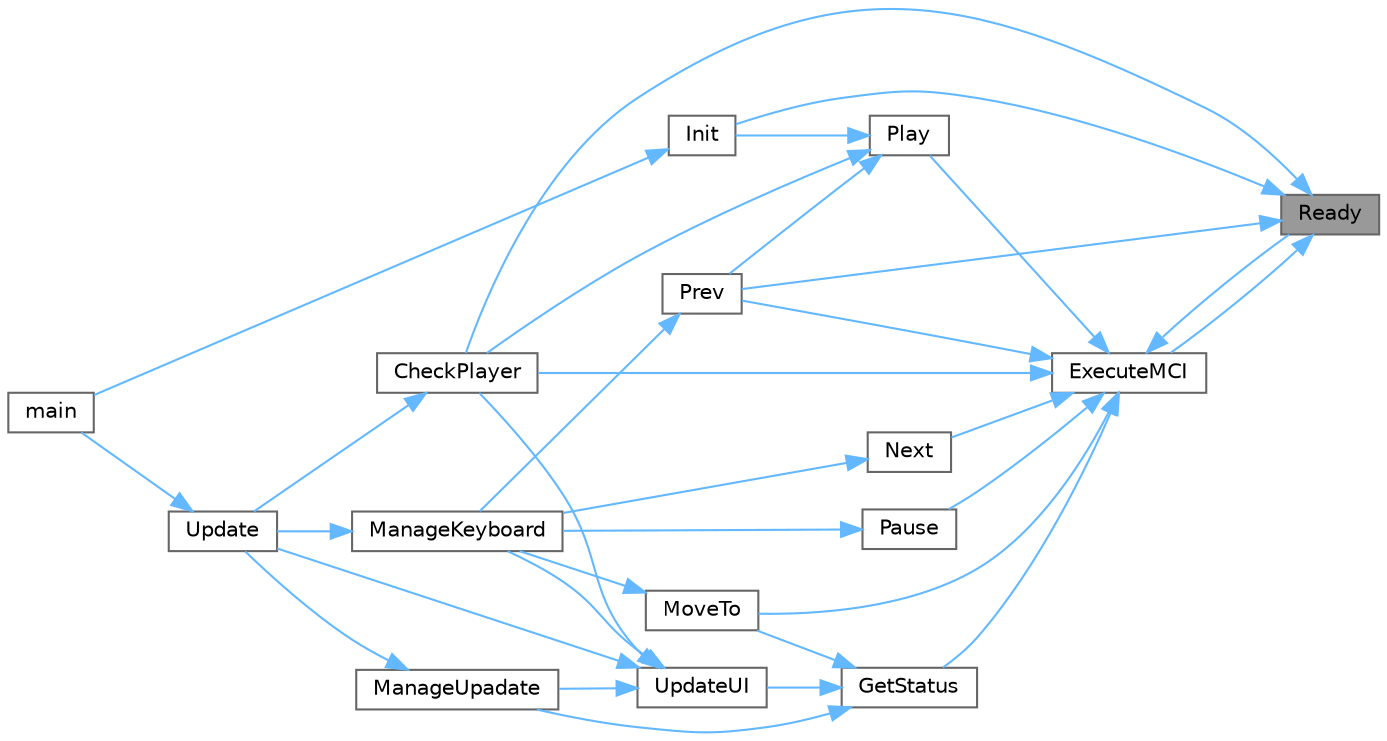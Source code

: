 digraph "Ready"
{
 // LATEX_PDF_SIZE
  bgcolor="transparent";
  edge [fontname=Helvetica,fontsize=10,labelfontname=Helvetica,labelfontsize=10];
  node [fontname=Helvetica,fontsize=10,shape=box,height=0.2,width=0.4];
  rankdir="RL";
  Node1 [id="Node000001",label="Ready",height=0.2,width=0.4,color="gray40", fillcolor="grey60", style="filled", fontcolor="black",tooltip=" "];
  Node1 -> Node2 [id="edge1_Node000001_Node000002",dir="back",color="steelblue1",style="solid",tooltip=" "];
  Node2 [id="Node000002",label="CheckPlayer",height=0.2,width=0.4,color="grey40", fillcolor="white", style="filled",URL="$music_player_8cpp.html#aa657919bde438eaf13d0e8add07f737f",tooltip=" "];
  Node2 -> Node3 [id="edge2_Node000002_Node000003",dir="back",color="steelblue1",style="solid",tooltip=" "];
  Node3 [id="Node000003",label="Update",height=0.2,width=0.4,color="grey40", fillcolor="white", style="filled",URL="$main_8cpp.html#aec0783b5a136e042adcc47bae4fe5291",tooltip=" "];
  Node3 -> Node4 [id="edge3_Node000003_Node000004",dir="back",color="steelblue1",style="solid",tooltip=" "];
  Node4 [id="Node000004",label="main",height=0.2,width=0.4,color="grey40", fillcolor="white", style="filled",URL="$main_8cpp.html#ae66f6b31b5ad750f1fe042a706a4e3d4",tooltip=" "];
  Node1 -> Node5 [id="edge4_Node000001_Node000005",dir="back",color="steelblue1",style="solid",tooltip=" "];
  Node5 [id="Node000005",label="ExecuteMCI",height=0.2,width=0.4,color="grey40", fillcolor="white", style="filled",URL="$music_player_8cpp.html#a845a2209b10e92fb6e4fcbc0fbb8a8a4",tooltip=" "];
  Node5 -> Node2 [id="edge5_Node000005_Node000002",dir="back",color="steelblue1",style="solid",tooltip=" "];
  Node5 -> Node6 [id="edge6_Node000005_Node000006",dir="back",color="steelblue1",style="solid",tooltip=" "];
  Node6 [id="Node000006",label="GetStatus",height=0.2,width=0.4,color="grey40", fillcolor="white", style="filled",URL="$music_player_8cpp.html#a133ffa0437a422ffdb948b05f9310f1d",tooltip=" "];
  Node6 -> Node7 [id="edge7_Node000006_Node000007",dir="back",color="steelblue1",style="solid",tooltip=" "];
  Node7 [id="Node000007",label="ManageUpadate",height=0.2,width=0.4,color="grey40", fillcolor="white", style="filled",URL="$main_8cpp.html#afb6a73354a679f3501f4daeb26d6ad48",tooltip=" "];
  Node7 -> Node3 [id="edge8_Node000007_Node000003",dir="back",color="steelblue1",style="solid",tooltip=" "];
  Node6 -> Node8 [id="edge9_Node000006_Node000008",dir="back",color="steelblue1",style="solid",tooltip=" "];
  Node8 [id="Node000008",label="MoveTo",height=0.2,width=0.4,color="grey40", fillcolor="white", style="filled",URL="$music_player_8cpp.html#a2f5ad38e6e6d05e643ff8e0a801f20ec",tooltip=" "];
  Node8 -> Node9 [id="edge10_Node000008_Node000009",dir="back",color="steelblue1",style="solid",tooltip=" "];
  Node9 [id="Node000009",label="ManageKeyboard",height=0.2,width=0.4,color="grey40", fillcolor="white", style="filled",URL="$main_8cpp.html#a7aaf9bbe483841747e20d977f94977f4",tooltip=" "];
  Node9 -> Node3 [id="edge11_Node000009_Node000003",dir="back",color="steelblue1",style="solid",tooltip=" "];
  Node6 -> Node10 [id="edge12_Node000006_Node000010",dir="back",color="steelblue1",style="solid",tooltip=" "];
  Node10 [id="Node000010",label="UpdateUI",height=0.2,width=0.4,color="grey40", fillcolor="white", style="filled",URL="$player_u_i_8cpp.html#a0ed0f34fce6fb0d1c106dc480f61790a",tooltip=" "];
  Node10 -> Node2 [id="edge13_Node000010_Node000002",dir="back",color="steelblue1",style="solid",tooltip=" "];
  Node10 -> Node9 [id="edge14_Node000010_Node000009",dir="back",color="steelblue1",style="solid",tooltip=" "];
  Node10 -> Node7 [id="edge15_Node000010_Node000007",dir="back",color="steelblue1",style="solid",tooltip=" "];
  Node10 -> Node3 [id="edge16_Node000010_Node000003",dir="back",color="steelblue1",style="solid",tooltip=" "];
  Node5 -> Node8 [id="edge17_Node000005_Node000008",dir="back",color="steelblue1",style="solid",tooltip=" "];
  Node5 -> Node11 [id="edge18_Node000005_Node000011",dir="back",color="steelblue1",style="solid",tooltip=" "];
  Node11 [id="Node000011",label="Next",height=0.2,width=0.4,color="grey40", fillcolor="white", style="filled",URL="$music_player_8cpp.html#a659a293dd51073a1b9560bb80f687705",tooltip=" "];
  Node11 -> Node9 [id="edge19_Node000011_Node000009",dir="back",color="steelblue1",style="solid",tooltip=" "];
  Node5 -> Node12 [id="edge20_Node000005_Node000012",dir="back",color="steelblue1",style="solid",tooltip=" "];
  Node12 [id="Node000012",label="Pause",height=0.2,width=0.4,color="grey40", fillcolor="white", style="filled",URL="$music_player_8cpp.html#a70babc5227ddd16ca31dccc6cec0bb22",tooltip=" "];
  Node12 -> Node9 [id="edge21_Node000012_Node000009",dir="back",color="steelblue1",style="solid",tooltip=" "];
  Node5 -> Node13 [id="edge22_Node000005_Node000013",dir="back",color="steelblue1",style="solid",tooltip=" "];
  Node13 [id="Node000013",label="Play",height=0.2,width=0.4,color="grey40", fillcolor="white", style="filled",URL="$music_player_8cpp.html#a12574569144fb9d22d996965ee42b627",tooltip=" "];
  Node13 -> Node2 [id="edge23_Node000013_Node000002",dir="back",color="steelblue1",style="solid",tooltip=" "];
  Node13 -> Node14 [id="edge24_Node000013_Node000014",dir="back",color="steelblue1",style="solid",tooltip=" "];
  Node14 [id="Node000014",label="Init",height=0.2,width=0.4,color="grey40", fillcolor="white", style="filled",URL="$main_8cpp.html#a1e3b6d38df0786ccf7f938d60e386aae",tooltip=" "];
  Node14 -> Node4 [id="edge25_Node000014_Node000004",dir="back",color="steelblue1",style="solid",tooltip=" "];
  Node13 -> Node15 [id="edge26_Node000013_Node000015",dir="back",color="steelblue1",style="solid",tooltip=" "];
  Node15 [id="Node000015",label="Prev",height=0.2,width=0.4,color="grey40", fillcolor="white", style="filled",URL="$music_player_8cpp.html#aa5e6d1c9afab8f462aebc2ba76b91022",tooltip=" "];
  Node15 -> Node9 [id="edge27_Node000015_Node000009",dir="back",color="steelblue1",style="solid",tooltip=" "];
  Node5 -> Node15 [id="edge28_Node000005_Node000015",dir="back",color="steelblue1",style="solid",tooltip=" "];
  Node5 -> Node1 [id="edge29_Node000005_Node000001",dir="back",color="steelblue1",style="solid",tooltip=" "];
  Node1 -> Node14 [id="edge30_Node000001_Node000014",dir="back",color="steelblue1",style="solid",tooltip=" "];
  Node1 -> Node15 [id="edge31_Node000001_Node000015",dir="back",color="steelblue1",style="solid",tooltip=" "];
}
